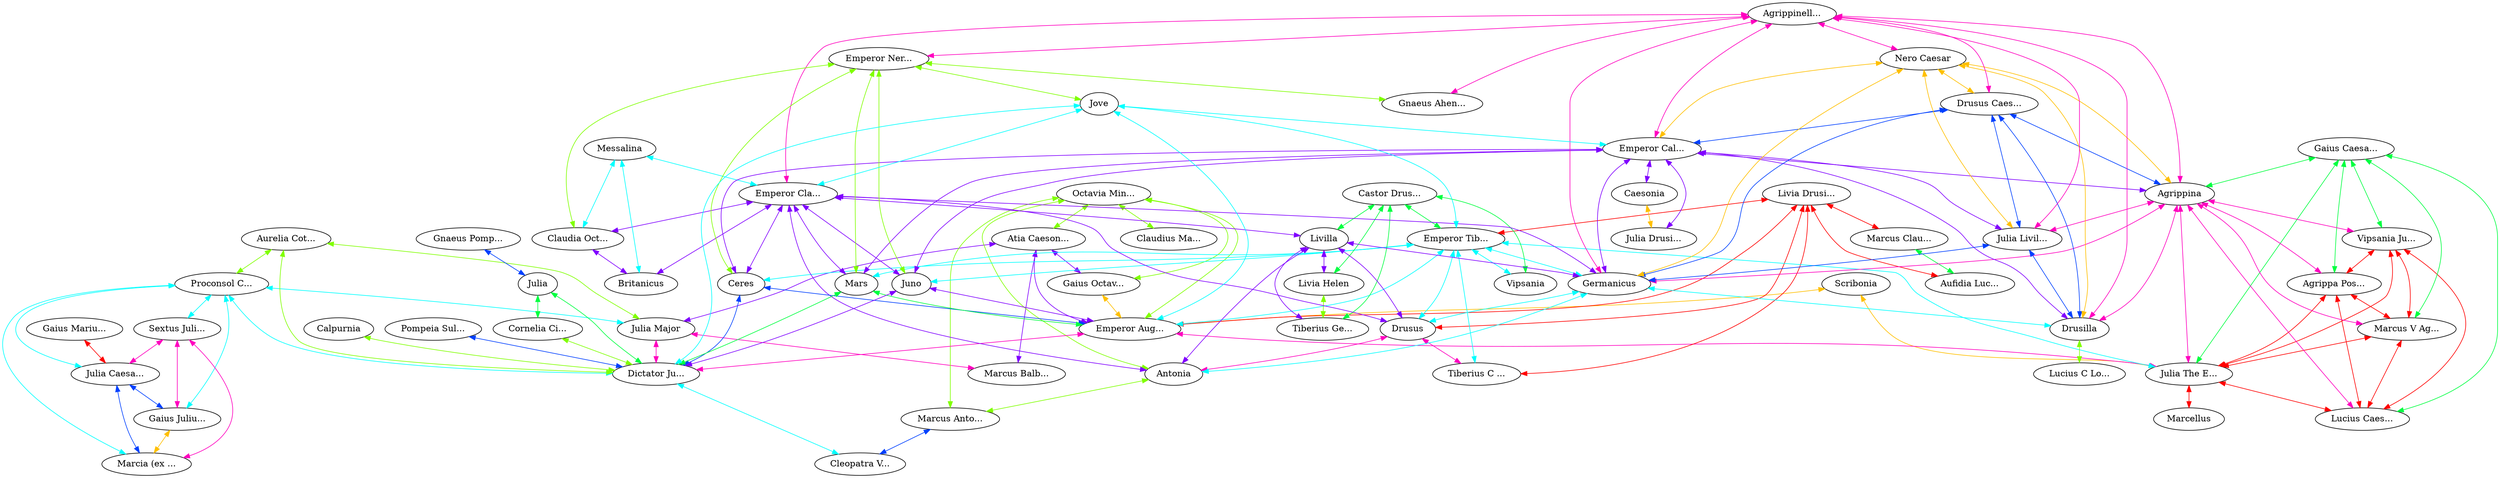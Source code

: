 graph x {
"Gaius Julius Caesar" [pos="2.52777777777778,-1.36111111111111",label="Gaius Juliu..."]
"Marcia (ex Regii)" [pos="4.72222222222222,-1.36111111111111",label="Marcia (ex ..."]
"Gaius Marius" [pos="1.15277777777778,-1.84722222222222",label="Gaius Mariu..."]
"Julia Caesaris" [pos="2.09722222222222,-1.84722222222222",label="Julia Caesa..."]
"Proconsol Caesar" [pos="4.625,-1.875",label="Proconsol C..."]
"Sextus Julius Caesar" [pos="5.94444444444444,-1.48611111111111",label="Sextus Juli..."]
"Aurelia Cotta" [pos="5.95833333333333,-1.875",label="Aurelia Cot..."]
"Julia Major" [pos="6.40277777777778,-1.72222222222222",label="Julia Major"]
"Marcus Balbus" [pos="7.47222222222222,-1.72222222222222",label="Marcus Balb..."]
"Calpurnia" [pos="0.388888888888889,-2.29166666666667",label="Calpurnia"]
"Cleopatra VII" [pos="4.625,-2.44444444444444",label="Cleopatra V..."]
"Pompeia Sulla" [pos="1.36111111111111,-2.69444444444444",label="Pompeia Sul..."]
"Cornelia Cinna" [pos="1.79166666666667,-3.09722222222222",label="Cornelia Ci..."]
"Atia Caesonia" [pos="7.91666666666667,-2.51388888888889",label="Atia Caeson..."]
"Gaius Octavius" [pos="6.43055555555556,-2.51388888888889",label="Gaius Octav..."]
"Dictator Julius Caesar" [pos="3.22222222222222,-2.40277777777778",label="Dictator Ju..."]
"Marcus Antonius" [pos="5.36111111111111,-3.19444444444444",label="Marcus Anto..."]
"Octavia Minor" [pos="6.76388888888889,-3.19444444444444",label="Octavia Min..."]
"Claudius Marcellus" [pos="8.26388888888889,-3.19444444444444",label="Claudius Ma..."]
"Gnaeus Pompeus" [pos="0.958333333333333,-3.55555555555556",label="Gnaeus Pomp..."]
"Julia" [pos="2.23611111111111,-3.55555555555556",label="Julia"]
"Aufidia Lucro" [pos="4.77777777777778,-3.72222222222222",label="Aufidia Luc..."]
"Marcus Claudianus" [pos="7.01388888888889,-3.72222222222222",label="Marcus Clau..."]
"Scribonia" [pos="0.972222222222222,-3.98611111111111",label="Scribonia"]
"Emperor Augustus" [pos="3.09722222222222,-4.13888888888889",label="Emperor Aug..."]
"Livia Drusilla" [pos="6.15277777777778,-4.13888888888889",label="Livia Drusi..."]
"Tiberius C Nero" [pos="7.69444444444444,-4.13888888888889",label="Tiberius C ..."]
"Marcellus" [pos="3.18055555555556,-4.54166666666667",label="Marcellus"]
"Julia The Elder" [pos="2.18055555555556,-4.86111111111111",label="Julia The E..."]
"Marcus V Agrippa" [pos="0.375,-4.875",label="Marcus V Ag..."]
"Emperor Tiberius" [pos="4.27777777777778,-4.69444444444444",label="Emperor Tib..."]
"Vipsania" [pos="5.875,-4.66666666666667",label="Vipsania"]
"Drusus" [pos="6.36111111111111,-4.66666666666667",label="Drusus"]
"Antonia" [pos="7.84722222222222,-5.09722222222222",label="Antonia"]
"Castor Drusus" [pos="5.31944444444444,-5.09722222222222",label="Castor Drus..."]
"Livilla" [pos="6.93055555555556,-5.09722222222222",label="Livilla"]
"Tiberius Gemellus" [pos="5.40277777777778,-5.5",label="Tiberius Ge..."]
"Livia Helen" [pos="6.91666666666667,-5.5",label="Livia Helen"]
"Agrippa Postumus" [pos="1.20833333333333,-5.29166666666667",label="Agrippa Pos..."]
"Vipsania Julia" [pos="1.20833333333333,-5.69444444444444",label="Vipsania Ju..."]
"Lucius Caesar" [pos="1.69444444444444,-6.11111111111111",label="Lucius Caes..."]
"Gaius Caesar" [pos="2.72222222222222,-5.58333333333333",label="Gaius Caesa..."]
"Agrippina" [pos="2.76388888888889,-6.11111111111111",label="Agrippina"]
"Germanicus" [pos="3.84722222222222,-6.11111111111111",label="Germanicus"]
"Emperor Claudius" [pos="6.86111111111111,-6.375",label="Emperor Cla..."]
"Messalina" [pos="8.29166666666667,-6.38888888888889",label="Messalina"]
"Britanicus" [pos="7.30555555555556,-7.11111111111111",label="Britanicus"]
"Claudia Octavia" [pos="7.48611111111111,-7.54166666666667",label="Claudia Oct..."]
"Lucius C Longinus" [pos="0.986111111111111,-6.52777777777778",label="Lucius C Lo..."]
"Caesonia" [pos="1.22222222222222,-7.11111111111111",label="Caesonia"]
"Julia Drusilla" [pos="1.66666666666667,-7.51388888888889",label="Julia Drusi..."]
"Emperor Caligula" [pos="2.81944444444444,-7.08333333333333",label="Emperor Cal..."]
"Drusilla" [pos="2.44444444444444,-6.52777777777778",label="Drusilla"]
"Drusus Caesar" [pos="4.02777777777778,-7.52777777777778",label="Drusus Caes..."]
"Nero Caesar" [pos="4.15277777777778,-7.11111111111111",label="Nero Caesar"]
"Julia Livilla" [pos="4.19444444444444,-6.73611111111111",label="Julia Livil..."]
"Agrippinella" [pos="4.91666666666667,-6.51388888888889",label="Agrippinell..."]
"Gnaeus Ahenobarbus" [pos="6.625,-6.91666666666667",label="Gnaeus Ahen..."]
"Emperor Nero" [pos="5.84722222222222,-7.54166666666667",label="Emperor Ner..."]
"Ceres" [pos="0.5,-1.58333333333333",label="Ceres"]
"Mars" [pos="8.125,-1.55555555555556",label="Mars"]
"Jove" [pos="0.5,-7.34722222222222",label="Jove"]
"Juno" [pos="8.13888888888889,-7.38888888888889",label="Juno"]
"Scribonia" -- "Emperor Augustus" [dir="both",color="0.125,1,1"]
"Scribonia" -- "Julia The Elder" [dir="both",color="0.125,1,1"]
"Octavia Minor" -- "Antonia" [dir="both",color="0.25,1,1"]
"Octavia Minor" -- "Marcus Antonius" [dir="both",color="0.25,1,1"]
"Octavia Minor" -- "Claudius Marcellus" [dir="both",color="0.25,1,1"]
"Octavia Minor" -- "Emperor Augustus" [dir="both",color="0.25,1,1"]
"Octavia Minor" -- "Atia Caesonia" [dir="both",color="0.25,1,1"]
"Octavia Minor" -- "Gaius Octavius" [dir="both",color="0.25,1,1"]
"Gaius Caesar" -- "Lucius Caesar" [dir="both",color="0.375,1,1"]
"Gaius Caesar" -- "Agrippa Postumus" [dir="both",color="0.375,1,1"]
"Gaius Caesar" -- "Julia The Elder" [dir="both",color="0.375,1,1"]
"Gaius Caesar" -- "Marcus V Agrippa" [dir="both",color="0.375,1,1"]
"Gaius Caesar" -- "Agrippina" [dir="both",color="0.375,1,1"]
"Gaius Caesar" -- "Vipsania Julia" [dir="both",color="0.375,1,1"]
"Messalina" -- "Britanicus" [dir="both",color="0.5,1,1"]
"Messalina" -- "Emperor Claudius" [dir="both",color="0.5,1,1"]
"Messalina" -- "Claudia Octavia" [dir="both",color="0.5,1,1"]
"Gnaeus Pompeus" -- "Julia" [dir="both",color="0.625,1,1"]
"Atia Caesonia" -- "Marcus Balbus" [dir="both",color="0.75,1,1"]
"Atia Caesonia" -- "Emperor Augustus" [dir="both",color="0.75,1,1"]
"Atia Caesonia" -- "Julia Major" [dir="both",color="0.75,1,1"]
"Atia Caesonia" -- "Gaius Octavius" [dir="both",color="0.75,1,1"]
"Agrippinella" -- "Germanicus" [dir="both",color="0.875,1,1"]
"Agrippinella" -- "Emperor Claudius" [dir="both",color="0.875,1,1"]
"Agrippinella" -- "Julia Livilla" [dir="both",color="0.875,1,1"]
"Agrippinella" -- "Drusilla" [dir="both",color="0.875,1,1"]
"Agrippinella" -- "Nero Caesar" [dir="both",color="0.875,1,1"]
"Agrippinella" -- "Emperor Nero" [dir="both",color="0.875,1,1"]
"Agrippinella" -- "Drusus Caesar" [dir="both",color="0.875,1,1"]
"Agrippinella" -- "Gnaeus Ahenobarbus" [dir="both",color="0.875,1,1"]
"Agrippinella" -- "Agrippina" [dir="both",color="0.875,1,1"]
"Agrippinella" -- "Emperor Caligula" [dir="both",color="0.875,1,1"]
"Livia Drusilla" -- "Marcus Claudianus" [dir="both",color="1,1,1"]
"Livia Drusilla" -- "Aufidia Lucro" [dir="both",color="1,1,1"]
"Livia Drusilla" -- "Drusus" [dir="both",color="1,1,1"]
"Livia Drusilla" -- "Emperor Tiberius" [dir="both",color="1,1,1"]
"Livia Drusilla" -- "Emperor Augustus" [dir="both",color="1,1,1"]
"Livia Drusilla" -- "Tiberius C Nero" [dir="both",color="1,1,1"]
"Nero Caesar" -- "Drusilla" [dir="both",color="0.125,1,1"]
"Nero Caesar" -- "Germanicus" [dir="both",color="0.125,1,1"]
"Nero Caesar" -- "Julia Livilla" [dir="both",color="0.125,1,1"]
"Nero Caesar" -- "Drusus Caesar" [dir="both",color="0.125,1,1"]
"Nero Caesar" -- "Emperor Caligula" [dir="both",color="0.125,1,1"]
"Nero Caesar" -- "Agrippina" [dir="both",color="0.125,1,1"]
"Emperor Nero" -- "Mars" [dir="both",color="0.25,1,1"]
"Emperor Nero" -- "Ceres" [dir="both",color="0.25,1,1"]
"Emperor Nero" -- "Claudia Octavia" [dir="both",color="0.25,1,1"]
"Emperor Nero" -- "Juno" [dir="both",color="0.25,1,1"]
"Emperor Nero" -- "Jove" [dir="both",color="0.25,1,1"]
"Emperor Nero" -- "Gnaeus Ahenobarbus" [dir="both",color="0.25,1,1"]
"Julia" -- "Dictator Julius Caesar" [dir="both",color="0.375,1,1"]
"Julia" -- "Cornelia Cinna" [dir="both",color="0.375,1,1"]
"Jove" -- "Dictator Julius Caesar" [dir="both",color="0.5,1,1"]
"Jove" -- "Emperor Claudius" [dir="both",color="0.5,1,1"]
"Jove" -- "Emperor Tiberius" [dir="both",color="0.5,1,1"]
"Jove" -- "Emperor Augustus" [dir="both",color="0.5,1,1"]
"Jove" -- "Emperor Caligula" [dir="both",color="0.5,1,1"]
"Drusus Caesar" -- "Drusilla" [dir="both",color="0.625,1,1"]
"Drusus Caesar" -- "Germanicus" [dir="both",color="0.625,1,1"]
"Drusus Caesar" -- "Julia Livilla" [dir="both",color="0.625,1,1"]
"Drusus Caesar" -- "Emperor Caligula" [dir="both",color="0.625,1,1"]
"Drusus Caesar" -- "Agrippina" [dir="both",color="0.625,1,1"]
"Emperor Caligula" -- "Germanicus" [dir="both",color="0.75,1,1"]
"Emperor Caligula" -- "Julia Drusilla" [dir="both",color="0.75,1,1"]
"Emperor Caligula" -- "Julia Livilla" [dir="both",color="0.75,1,1"]
"Emperor Caligula" -- "Drusilla" [dir="both",color="0.75,1,1"]
"Emperor Caligula" -- "Mars" [dir="both",color="0.75,1,1"]
"Emperor Caligula" -- "Caesonia" [dir="both",color="0.75,1,1"]
"Emperor Caligula" -- "Ceres" [dir="both",color="0.75,1,1"]
"Emperor Caligula" -- "Juno" [dir="both",color="0.75,1,1"]
"Emperor Caligula" -- "Agrippina" [dir="both",color="0.75,1,1"]
"Agrippina" -- "Germanicus" [dir="both",color="0.875,1,1"]
"Agrippina" -- "Julia Livilla" [dir="both",color="0.875,1,1"]
"Agrippina" -- "Julia The Elder" [dir="both",color="0.875,1,1"]
"Agrippina" -- "Marcus V Agrippa" [dir="both",color="0.875,1,1"]
"Agrippina" -- "Drusilla" [dir="both",color="0.875,1,1"]
"Agrippina" -- "Agrippa Postumus" [dir="both",color="0.875,1,1"]
"Agrippina" -- "Lucius Caesar" [dir="both",color="0.875,1,1"]
"Agrippina" -- "Vipsania Julia" [dir="both",color="0.875,1,1"]
"Vipsania Julia" -- "Lucius Caesar" [dir="both",color="1,1,1"]
"Vipsania Julia" -- "Agrippa Postumus" [dir="both",color="1,1,1"]
"Vipsania Julia" -- "Julia The Elder" [dir="both",color="1,1,1"]
"Vipsania Julia" -- "Marcus V Agrippa" [dir="both",color="1,1,1"]
"Gaius Octavius" -- "Emperor Augustus" [dir="both",color="0.125,1,1"]
"Aurelia Cotta" -- "Dictator Julius Caesar" [dir="both",color="0.25,1,1"]
"Aurelia Cotta" -- "Proconsol Caesar" [dir="both",color="0.25,1,1"]
"Aurelia Cotta" -- "Julia Major" [dir="both",color="0.25,1,1"]
"Marcus Claudianus" -- "Aufidia Lucro" [dir="both",color="0.375,1,1"]
"Proconsol Caesar" -- "Julia Caesaris" [dir="both",color="0.5,1,1"]
"Proconsol Caesar" -- "Dictator Julius Caesar" [dir="both",color="0.5,1,1"]
"Proconsol Caesar" -- "Julia Major" [dir="both",color="0.5,1,1"]
"Proconsol Caesar" -- "Sextus Julius Caesar" [dir="both",color="0.5,1,1"]
"Proconsol Caesar" -- "Marcia (ex Regii)" [dir="both",color="0.5,1,1"]
"Proconsol Caesar" -- "Gaius Julius Caesar" [dir="both",color="0.5,1,1"]
"Julia Livilla" -- "Drusilla" [dir="both",color="0.625,1,1"]
"Julia Livilla" -- "Germanicus" [dir="both",color="0.625,1,1"]
"Emperor Claudius" -- "Germanicus" [dir="both",color="0.75,1,1"]
"Emperor Claudius" -- "Antonia" [dir="both",color="0.75,1,1"]
"Emperor Claudius" -- "Drusus" [dir="both",color="0.75,1,1"]
"Emperor Claudius" -- "Claudia Octavia" [dir="both",color="0.75,1,1"]
"Emperor Claudius" -- "Britanicus" [dir="both",color="0.75,1,1"]
"Emperor Claudius" -- "Mars" [dir="both",color="0.75,1,1"]
"Emperor Claudius" -- "Ceres" [dir="both",color="0.75,1,1"]
"Emperor Claudius" -- "Juno" [dir="both",color="0.75,1,1"]
"Emperor Claudius" -- "Livilla" [dir="both",color="0.75,1,1"]
"Julia Major" -- "Marcus Balbus" [dir="both",color="0.875,1,1"]
"Julia Major" -- "Dictator Julius Caesar" [dir="both",color="0.875,1,1"]
"Agrippa Postumus" -- "Lucius Caesar" [dir="both",color="1,1,1"]
"Agrippa Postumus" -- "Julia The Elder" [dir="both",color="1,1,1"]
"Agrippa Postumus" -- "Marcus V Agrippa" [dir="both",color="1,1,1"]
"Caesonia" -- "Julia Drusilla" [dir="both",color="0.125,1,1"]
"Cornelia Cinna" -- "Dictator Julius Caesar" [dir="both",color="0.25,1,1"]
"Castor Drusus" -- "Livia Helen" [dir="both",color="0.375,1,1"]
"Castor Drusus" -- "Tiberius Gemellus" [dir="both",color="0.375,1,1"]
"Castor Drusus" -- "Emperor Tiberius" [dir="both",color="0.375,1,1"]
"Castor Drusus" -- "Livilla" [dir="both",color="0.375,1,1"]
"Castor Drusus" -- "Vipsania" [dir="both",color="0.375,1,1"]
"Emperor Tiberius" -- "Germanicus" [dir="both",color="0.5,1,1"]
"Emperor Tiberius" -- "Drusus" [dir="both",color="0.5,1,1"]
"Emperor Tiberius" -- "Julia The Elder" [dir="both",color="0.5,1,1"]
"Emperor Tiberius" -- "Mars" [dir="both",color="0.5,1,1"]
"Emperor Tiberius" -- "Ceres" [dir="both",color="0.5,1,1"]
"Emperor Tiberius" -- "Juno" [dir="both",color="0.5,1,1"]
"Emperor Tiberius" -- "Vipsania" [dir="both",color="0.5,1,1"]
"Emperor Tiberius" -- "Tiberius C Nero" [dir="both",color="0.5,1,1"]
"Emperor Tiberius" -- "Emperor Augustus" [dir="both",color="0.5,1,1"]
"Pompeia Sulla" -- "Dictator Julius Caesar" [dir="both",color="0.625,1,1"]
"Livilla" -- "Livia Helen" [dir="both",color="0.75,1,1"]
"Livilla" -- "Germanicus" [dir="both",color="0.75,1,1"]
"Livilla" -- "Antonia" [dir="both",color="0.75,1,1"]
"Livilla" -- "Tiberius Gemellus" [dir="both",color="0.75,1,1"]
"Livilla" -- "Drusus" [dir="both",color="0.75,1,1"]
"Sextus Julius Caesar" -- "Julia Caesaris" [dir="both",color="0.875,1,1"]
"Sextus Julius Caesar" -- "Marcia (ex Regii)" [dir="both",color="0.875,1,1"]
"Sextus Julius Caesar" -- "Gaius Julius Caesar" [dir="both",color="0.875,1,1"]
"Gaius Marius" -- "Julia Caesaris" [dir="both",color="1,1,1"]
"Livia Helen" -- "Tiberius Gemellus" [dir="both",color="0.25,1,1"]
"Germanicus" -- "Antonia" [dir="both",color="0.5,1,1"]
"Germanicus" -- "Drusus" [dir="both",color="0.5,1,1"]
"Germanicus" -- "Drusilla" [dir="both",color="0.5,1,1"]
"Julia Caesaris" -- "Marcia (ex Regii)" [dir="both",color="0.625,1,1"]
"Julia Caesaris" -- "Gaius Julius Caesar" [dir="both",color="0.625,1,1"]
"Claudia Octavia" -- "Britanicus" [dir="both",color="0.75,1,1"]
"Drusus" -- "Antonia" [dir="both",color="0.875,1,1"]
"Drusus" -- "Tiberius C Nero" [dir="both",color="0.875,1,1"]
"Marcus V Agrippa" -- "Lucius Caesar" [dir="both",color="1,1,1"]
"Marcus V Agrippa" -- "Julia The Elder" [dir="both",color="1,1,1"]
"Gaius Julius Caesar" -- "Marcia (ex Regii)" [dir="both",color="0.125,1,1"]
"Calpurnia" -- "Dictator Julius Caesar" [dir="both",color="0.25,1,1"]
"Mars" -- "Dictator Julius Caesar" [dir="both",color="0.375,1,1"]
"Mars" -- "Emperor Augustus" [dir="both",color="0.375,1,1"]
"Ceres" -- "Dictator Julius Caesar" [dir="both",color="0.625,1,1"]
"Ceres" -- "Emperor Augustus" [dir="both",color="0.625,1,1"]
"Juno" -- "Dictator Julius Caesar" [dir="both",color="0.75,1,1"]
"Juno" -- "Emperor Augustus" [dir="both",color="0.75,1,1"]
"Emperor Augustus" -- "Dictator Julius Caesar" [dir="both",color="0.875,1,1"]
"Emperor Augustus" -- "Julia The Elder" [dir="both",color="0.875,1,1"]
"Antonia" -- "Marcus Antonius" [dir="both",color="0.25,1,1"]
"Dictator Julius Caesar" -- "Cleopatra VII" [dir="both",color="0.5,1,1"]
"Marcus Antonius" -- "Cleopatra VII" [dir="both",color="0.625,1,1"]
"Julia The Elder" -- "Marcellus" [dir="both",color="1,1,1"]
"Julia The Elder" -- "Lucius Caesar" [dir="both",color="1,1,1"]
"Drusilla" -- "Lucius C Longinus" [dir="both",color="0.25,1,1"]
}
